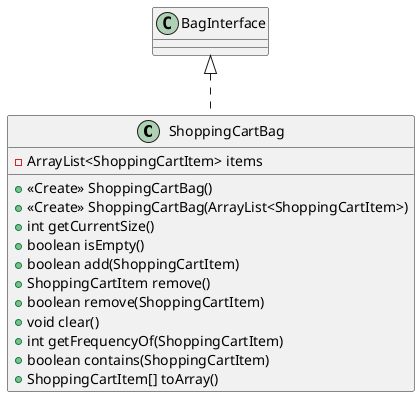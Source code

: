 @startuml
class ShoppingCartBag {
- ArrayList<ShoppingCartItem> items
+ <<Create>> ShoppingCartBag()
+ <<Create>> ShoppingCartBag(ArrayList<ShoppingCartItem>)
+ int getCurrentSize()
+ boolean isEmpty()
+ boolean add(ShoppingCartItem)
+ ShoppingCartItem remove()
+ boolean remove(ShoppingCartItem)
+ void clear()
+ int getFrequencyOf(ShoppingCartItem)
+ boolean contains(ShoppingCartItem)
+ ShoppingCartItem[] toArray()
}


BagInterface <|.. ShoppingCartBag
@enduml